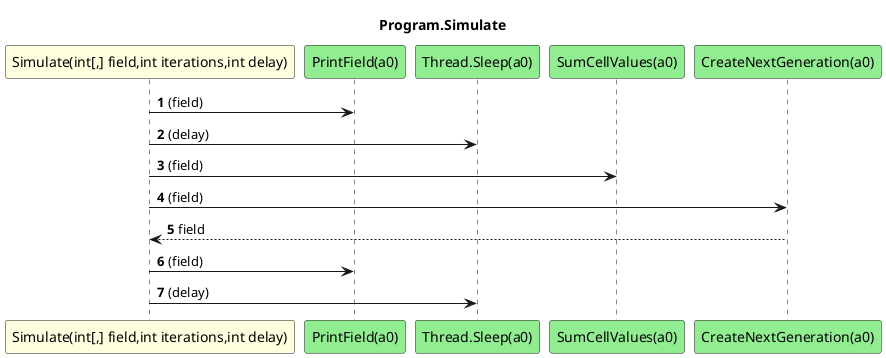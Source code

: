 @startuml Program.Simulate
title Program.Simulate
participant "Simulate(int[,] field,int iterations,int delay)" as Simulate_p0_p1_p2 #LightYellow
participant "PrintField(a0)" as PrintField_a0 #LightGreen
participant "Thread.Sleep(a0)" as Thread.Sleep_a0 #LightGreen
participant "SumCellValues(a0)" as SumCellValues_a0 #LightGreen
participant "CreateNextGeneration(a0)" as CreateNextGeneration_a0 #LightGreen
autonumber
Simulate_p0_p1_p2 -> PrintField_a0 : (field)
Simulate_p0_p1_p2 -> Thread.Sleep_a0 : (delay)
Simulate_p0_p1_p2 -> SumCellValues_a0 : (field)
Simulate_p0_p1_p2 -> CreateNextGeneration_a0 : (field)
CreateNextGeneration_a0 --> Simulate_p0_p1_p2 : field
Simulate_p0_p1_p2 -> PrintField_a0 : (field)
Simulate_p0_p1_p2 -> Thread.Sleep_a0 : (delay)
@enduml
